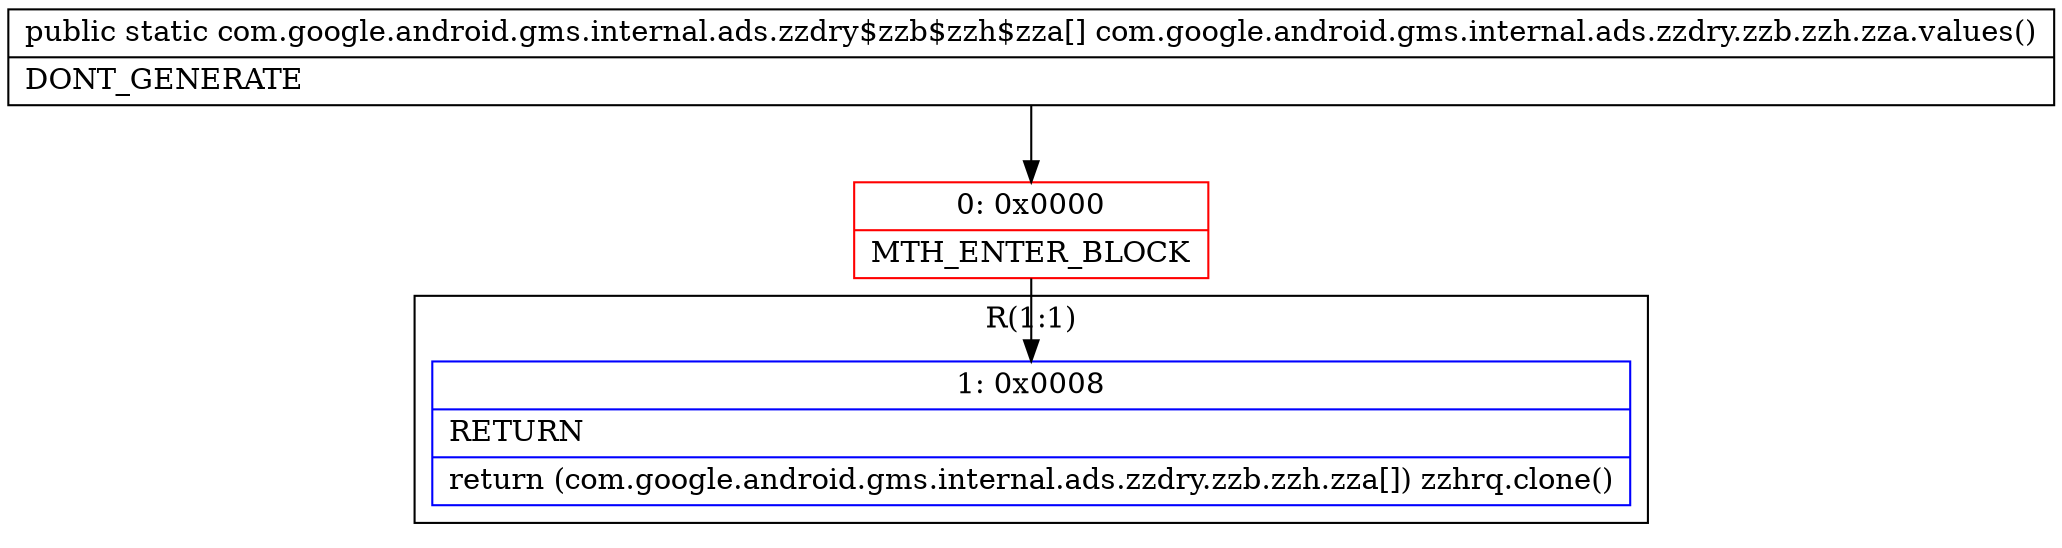 digraph "CFG forcom.google.android.gms.internal.ads.zzdry.zzb.zzh.zza.values()[Lcom\/google\/android\/gms\/internal\/ads\/zzdry$zzb$zzh$zza;" {
subgraph cluster_Region_678560818 {
label = "R(1:1)";
node [shape=record,color=blue];
Node_1 [shape=record,label="{1\:\ 0x0008|RETURN\l|return (com.google.android.gms.internal.ads.zzdry.zzb.zzh.zza[]) zzhrq.clone()\l}"];
}
Node_0 [shape=record,color=red,label="{0\:\ 0x0000|MTH_ENTER_BLOCK\l}"];
MethodNode[shape=record,label="{public static com.google.android.gms.internal.ads.zzdry$zzb$zzh$zza[] com.google.android.gms.internal.ads.zzdry.zzb.zzh.zza.values()  | DONT_GENERATE\l}"];
MethodNode -> Node_0;
Node_0 -> Node_1;
}

